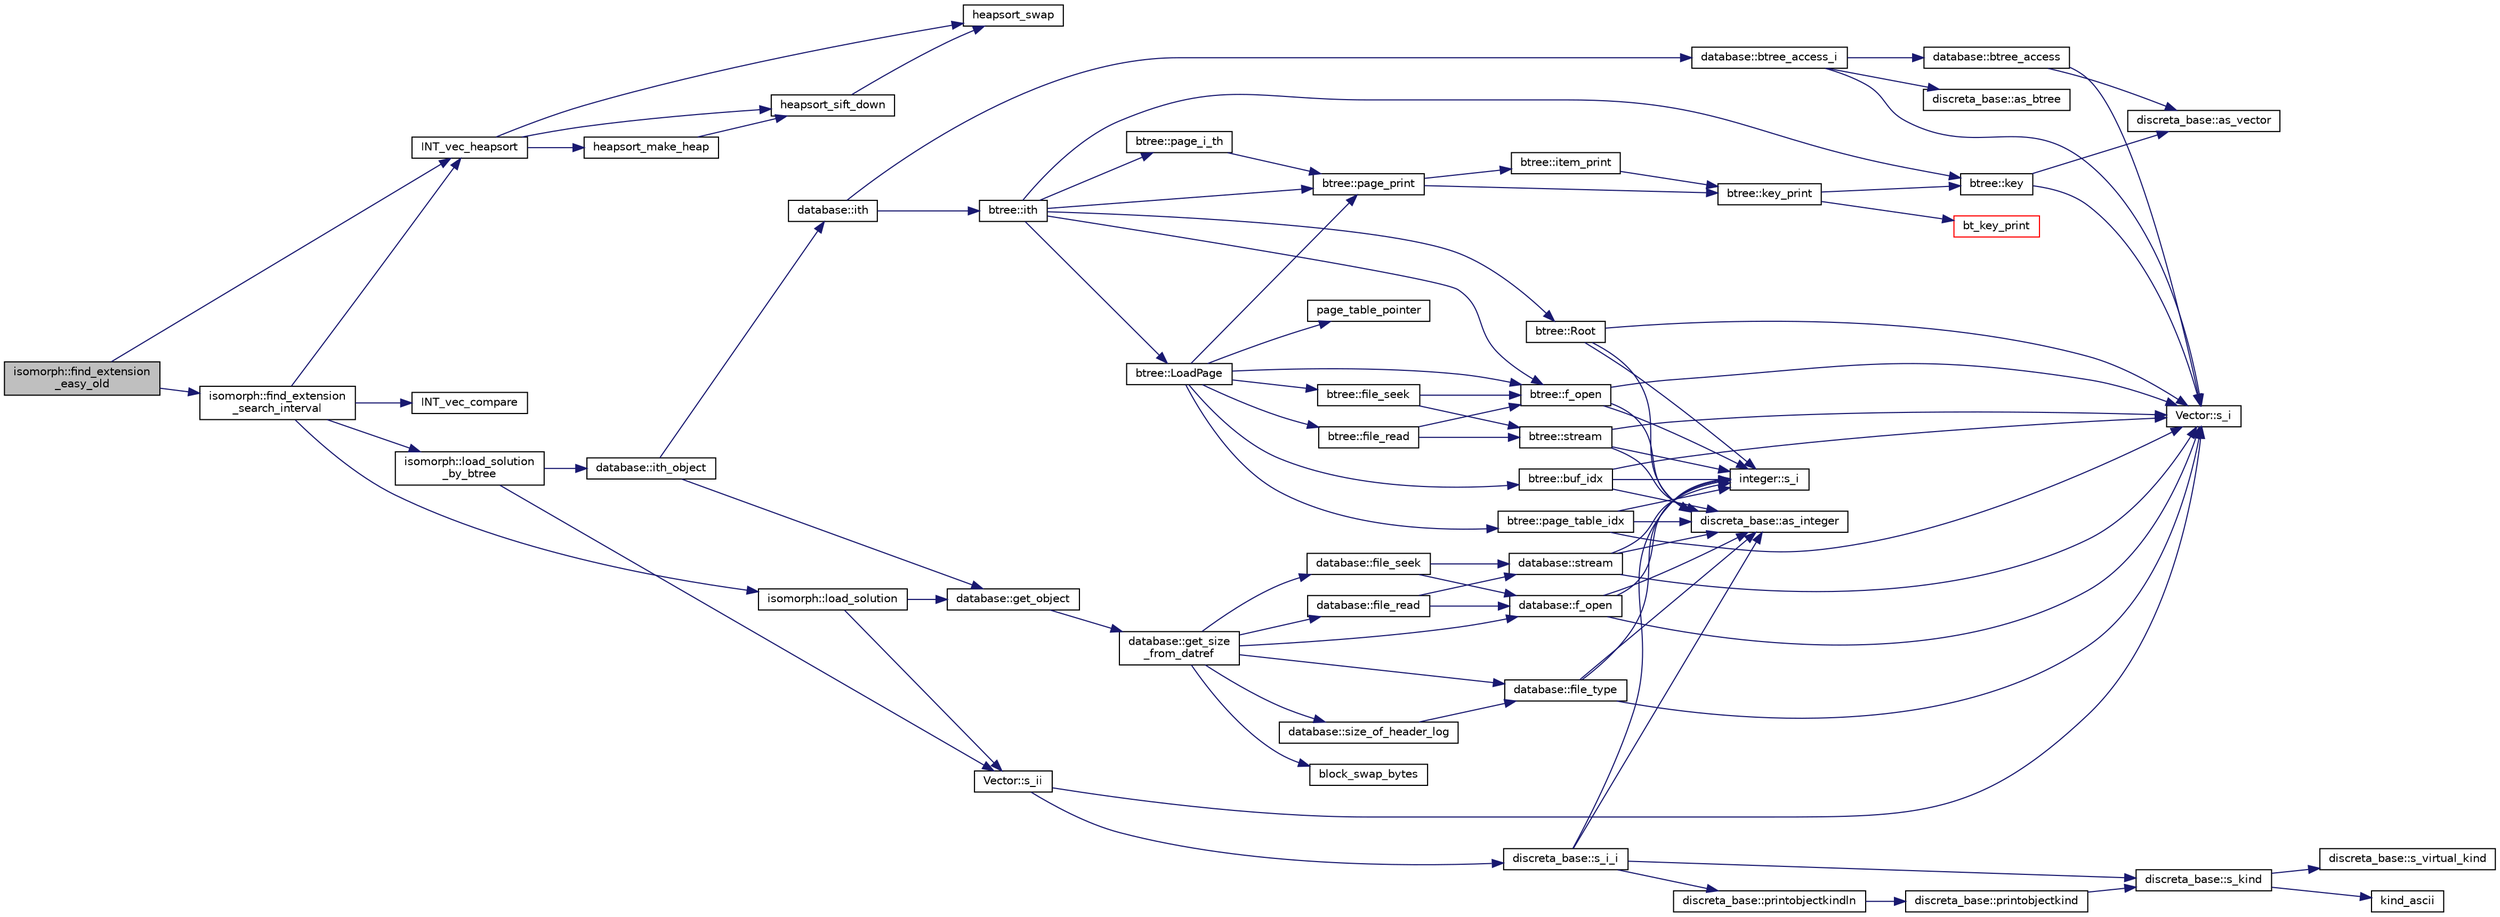 digraph "isomorph::find_extension_easy_old"
{
  edge [fontname="Helvetica",fontsize="10",labelfontname="Helvetica",labelfontsize="10"];
  node [fontname="Helvetica",fontsize="10",shape=record];
  rankdir="LR";
  Node2596 [label="isomorph::find_extension\l_easy_old",height=0.2,width=0.4,color="black", fillcolor="grey75", style="filled", fontcolor="black"];
  Node2596 -> Node2597 [color="midnightblue",fontsize="10",style="solid",fontname="Helvetica"];
  Node2597 [label="INT_vec_heapsort",height=0.2,width=0.4,color="black", fillcolor="white", style="filled",URL="$d5/de2/foundations_2data__structures_2data__structures_8h.html#a3590ad9987f801fbfc94634300182f39"];
  Node2597 -> Node2598 [color="midnightblue",fontsize="10",style="solid",fontname="Helvetica"];
  Node2598 [label="heapsort_make_heap",height=0.2,width=0.4,color="black", fillcolor="white", style="filled",URL="$d4/dd7/sorting_8_c.html#a42f24453d7d77eeb1338ebd1a13cfdbb"];
  Node2598 -> Node2599 [color="midnightblue",fontsize="10",style="solid",fontname="Helvetica"];
  Node2599 [label="heapsort_sift_down",height=0.2,width=0.4,color="black", fillcolor="white", style="filled",URL="$d4/dd7/sorting_8_c.html#a65cbb1a6a3f01f511673705437ddc18b"];
  Node2599 -> Node2600 [color="midnightblue",fontsize="10",style="solid",fontname="Helvetica"];
  Node2600 [label="heapsort_swap",height=0.2,width=0.4,color="black", fillcolor="white", style="filled",URL="$d4/dd7/sorting_8_c.html#a8f048362e6065297b19b6975bcbbfcc6"];
  Node2597 -> Node2600 [color="midnightblue",fontsize="10",style="solid",fontname="Helvetica"];
  Node2597 -> Node2599 [color="midnightblue",fontsize="10",style="solid",fontname="Helvetica"];
  Node2596 -> Node2601 [color="midnightblue",fontsize="10",style="solid",fontname="Helvetica"];
  Node2601 [label="isomorph::find_extension\l_search_interval",height=0.2,width=0.4,color="black", fillcolor="white", style="filled",URL="$d3/d5f/classisomorph.html#af2d3de77d6df176083f2af2e1108ccb4"];
  Node2601 -> Node2602 [color="midnightblue",fontsize="10",style="solid",fontname="Helvetica"];
  Node2602 [label="isomorph::load_solution\l_by_btree",height=0.2,width=0.4,color="black", fillcolor="white", style="filled",URL="$d3/d5f/classisomorph.html#a7e1d9b879292c9f8c6a83c03073826f3"];
  Node2602 -> Node2603 [color="midnightblue",fontsize="10",style="solid",fontname="Helvetica"];
  Node2603 [label="database::ith_object",height=0.2,width=0.4,color="black", fillcolor="white", style="filled",URL="$db/d72/classdatabase.html#a1516bb38a4c846172354291271700d07"];
  Node2603 -> Node2604 [color="midnightblue",fontsize="10",style="solid",fontname="Helvetica"];
  Node2604 [label="database::ith",height=0.2,width=0.4,color="black", fillcolor="white", style="filled",URL="$db/d72/classdatabase.html#af17af33b686cba55558237b04714108f"];
  Node2604 -> Node2605 [color="midnightblue",fontsize="10",style="solid",fontname="Helvetica"];
  Node2605 [label="database::btree_access_i",height=0.2,width=0.4,color="black", fillcolor="white", style="filled",URL="$db/d72/classdatabase.html#a215047d1b32b8bd54f91a7bdca168eee"];
  Node2605 -> Node2606 [color="midnightblue",fontsize="10",style="solid",fontname="Helvetica"];
  Node2606 [label="database::btree_access",height=0.2,width=0.4,color="black", fillcolor="white", style="filled",URL="$db/d72/classdatabase.html#a30109ba5488b06111439f887fc1ac499"];
  Node2606 -> Node2607 [color="midnightblue",fontsize="10",style="solid",fontname="Helvetica"];
  Node2607 [label="Vector::s_i",height=0.2,width=0.4,color="black", fillcolor="white", style="filled",URL="$d5/db2/class_vector.html#a1c4fe1752523df8119f70dd550244871"];
  Node2606 -> Node2608 [color="midnightblue",fontsize="10",style="solid",fontname="Helvetica"];
  Node2608 [label="discreta_base::as_vector",height=0.2,width=0.4,color="black", fillcolor="white", style="filled",URL="$d7/d71/classdiscreta__base.html#a7bdd6cae39c380b128ee9e17e42cf020"];
  Node2605 -> Node2607 [color="midnightblue",fontsize="10",style="solid",fontname="Helvetica"];
  Node2605 -> Node2609 [color="midnightblue",fontsize="10",style="solid",fontname="Helvetica"];
  Node2609 [label="discreta_base::as_btree",height=0.2,width=0.4,color="black", fillcolor="white", style="filled",URL="$d7/d71/classdiscreta__base.html#a78e76674cef2ec113c17989c11288778"];
  Node2604 -> Node2610 [color="midnightblue",fontsize="10",style="solid",fontname="Helvetica"];
  Node2610 [label="btree::ith",height=0.2,width=0.4,color="black", fillcolor="white", style="filled",URL="$dd/db0/classbtree.html#aba50733eb0d292c2fd103cd6721cc1d6"];
  Node2610 -> Node2611 [color="midnightblue",fontsize="10",style="solid",fontname="Helvetica"];
  Node2611 [label="btree::f_open",height=0.2,width=0.4,color="black", fillcolor="white", style="filled",URL="$dd/db0/classbtree.html#a192d74607f02ea8e0ad631d6e6fd6704"];
  Node2611 -> Node2607 [color="midnightblue",fontsize="10",style="solid",fontname="Helvetica"];
  Node2611 -> Node2612 [color="midnightblue",fontsize="10",style="solid",fontname="Helvetica"];
  Node2612 [label="discreta_base::as_integer",height=0.2,width=0.4,color="black", fillcolor="white", style="filled",URL="$d7/d71/classdiscreta__base.html#a00d7691eaf874fd283d942692fe8dd26"];
  Node2611 -> Node2613 [color="midnightblue",fontsize="10",style="solid",fontname="Helvetica"];
  Node2613 [label="integer::s_i",height=0.2,width=0.4,color="black", fillcolor="white", style="filled",URL="$d0/de5/classinteger.html#adf28e9f94d4c844adaa950deeb80b904"];
  Node2610 -> Node2614 [color="midnightblue",fontsize="10",style="solid",fontname="Helvetica"];
  Node2614 [label="btree::Root",height=0.2,width=0.4,color="black", fillcolor="white", style="filled",URL="$dd/db0/classbtree.html#a2fd65be715ab94bf4a764c4f582a642b"];
  Node2614 -> Node2607 [color="midnightblue",fontsize="10",style="solid",fontname="Helvetica"];
  Node2614 -> Node2612 [color="midnightblue",fontsize="10",style="solid",fontname="Helvetica"];
  Node2614 -> Node2613 [color="midnightblue",fontsize="10",style="solid",fontname="Helvetica"];
  Node2610 -> Node2615 [color="midnightblue",fontsize="10",style="solid",fontname="Helvetica"];
  Node2615 [label="btree::LoadPage",height=0.2,width=0.4,color="black", fillcolor="white", style="filled",URL="$dd/db0/classbtree.html#a29d23b8b151b6b793aa1184ca6ccc947"];
  Node2615 -> Node2611 [color="midnightblue",fontsize="10",style="solid",fontname="Helvetica"];
  Node2615 -> Node2616 [color="midnightblue",fontsize="10",style="solid",fontname="Helvetica"];
  Node2616 [label="btree::buf_idx",height=0.2,width=0.4,color="black", fillcolor="white", style="filled",URL="$dd/db0/classbtree.html#a6a928fc93c93d8b5a83ad1ba699b453e"];
  Node2616 -> Node2607 [color="midnightblue",fontsize="10",style="solid",fontname="Helvetica"];
  Node2616 -> Node2612 [color="midnightblue",fontsize="10",style="solid",fontname="Helvetica"];
  Node2616 -> Node2613 [color="midnightblue",fontsize="10",style="solid",fontname="Helvetica"];
  Node2615 -> Node2617 [color="midnightblue",fontsize="10",style="solid",fontname="Helvetica"];
  Node2617 [label="page_table_pointer",height=0.2,width=0.4,color="black", fillcolor="white", style="filled",URL="$d9/d60/discreta_8h.html#a53208086adbea2817fe45f917410d9d0"];
  Node2615 -> Node2618 [color="midnightblue",fontsize="10",style="solid",fontname="Helvetica"];
  Node2618 [label="btree::page_table_idx",height=0.2,width=0.4,color="black", fillcolor="white", style="filled",URL="$dd/db0/classbtree.html#abc6a6f309e4c61cb5a7f4c4a248d384d"];
  Node2618 -> Node2607 [color="midnightblue",fontsize="10",style="solid",fontname="Helvetica"];
  Node2618 -> Node2612 [color="midnightblue",fontsize="10",style="solid",fontname="Helvetica"];
  Node2618 -> Node2613 [color="midnightblue",fontsize="10",style="solid",fontname="Helvetica"];
  Node2615 -> Node2619 [color="midnightblue",fontsize="10",style="solid",fontname="Helvetica"];
  Node2619 [label="btree::file_seek",height=0.2,width=0.4,color="black", fillcolor="white", style="filled",URL="$dd/db0/classbtree.html#a829c985973c7c164fda2d81398e13504"];
  Node2619 -> Node2611 [color="midnightblue",fontsize="10",style="solid",fontname="Helvetica"];
  Node2619 -> Node2620 [color="midnightblue",fontsize="10",style="solid",fontname="Helvetica"];
  Node2620 [label="btree::stream",height=0.2,width=0.4,color="black", fillcolor="white", style="filled",URL="$dd/db0/classbtree.html#af99e68df8c3674b7d77ed80a8bbcffac"];
  Node2620 -> Node2607 [color="midnightblue",fontsize="10",style="solid",fontname="Helvetica"];
  Node2620 -> Node2612 [color="midnightblue",fontsize="10",style="solid",fontname="Helvetica"];
  Node2620 -> Node2613 [color="midnightblue",fontsize="10",style="solid",fontname="Helvetica"];
  Node2615 -> Node2621 [color="midnightblue",fontsize="10",style="solid",fontname="Helvetica"];
  Node2621 [label="btree::file_read",height=0.2,width=0.4,color="black", fillcolor="white", style="filled",URL="$dd/db0/classbtree.html#ab0b9bbc01c3d3836048934e90aec5f6c"];
  Node2621 -> Node2611 [color="midnightblue",fontsize="10",style="solid",fontname="Helvetica"];
  Node2621 -> Node2620 [color="midnightblue",fontsize="10",style="solid",fontname="Helvetica"];
  Node2615 -> Node2622 [color="midnightblue",fontsize="10",style="solid",fontname="Helvetica"];
  Node2622 [label="btree::page_print",height=0.2,width=0.4,color="black", fillcolor="white", style="filled",URL="$dd/db0/classbtree.html#ae6ffbcdff58a0c738d1a0e27a963da5d"];
  Node2622 -> Node2623 [color="midnightblue",fontsize="10",style="solid",fontname="Helvetica"];
  Node2623 [label="btree::item_print",height=0.2,width=0.4,color="black", fillcolor="white", style="filled",URL="$dd/db0/classbtree.html#aca05a17e852f911cf7b1a971e7e7ad08"];
  Node2623 -> Node2624 [color="midnightblue",fontsize="10",style="solid",fontname="Helvetica"];
  Node2624 [label="btree::key_print",height=0.2,width=0.4,color="black", fillcolor="white", style="filled",URL="$dd/db0/classbtree.html#a4d527d5afa4891a2fa69fc1a07c48627"];
  Node2624 -> Node2625 [color="midnightblue",fontsize="10",style="solid",fontname="Helvetica"];
  Node2625 [label="bt_key_print",height=0.2,width=0.4,color="red", fillcolor="white", style="filled",URL="$d0/db3/bt__key_8_c.html#a14b2a3662044cca4e54d45f271c947aa"];
  Node2624 -> Node2633 [color="midnightblue",fontsize="10",style="solid",fontname="Helvetica"];
  Node2633 [label="btree::key",height=0.2,width=0.4,color="black", fillcolor="white", style="filled",URL="$dd/db0/classbtree.html#abc561b2c60acc5a699637b7eb2549503"];
  Node2633 -> Node2607 [color="midnightblue",fontsize="10",style="solid",fontname="Helvetica"];
  Node2633 -> Node2608 [color="midnightblue",fontsize="10",style="solid",fontname="Helvetica"];
  Node2622 -> Node2624 [color="midnightblue",fontsize="10",style="solid",fontname="Helvetica"];
  Node2610 -> Node2622 [color="midnightblue",fontsize="10",style="solid",fontname="Helvetica"];
  Node2610 -> Node2634 [color="midnightblue",fontsize="10",style="solid",fontname="Helvetica"];
  Node2634 [label="btree::page_i_th",height=0.2,width=0.4,color="black", fillcolor="white", style="filled",URL="$dd/db0/classbtree.html#a46150b5fbb59f760f6269ce559b38525"];
  Node2634 -> Node2622 [color="midnightblue",fontsize="10",style="solid",fontname="Helvetica"];
  Node2610 -> Node2633 [color="midnightblue",fontsize="10",style="solid",fontname="Helvetica"];
  Node2603 -> Node2635 [color="midnightblue",fontsize="10",style="solid",fontname="Helvetica"];
  Node2635 [label="database::get_object",height=0.2,width=0.4,color="black", fillcolor="white", style="filled",URL="$db/d72/classdatabase.html#a2f58ec1301addabc2fb6544038e108c6"];
  Node2635 -> Node2636 [color="midnightblue",fontsize="10",style="solid",fontname="Helvetica"];
  Node2636 [label="database::get_size\l_from_datref",height=0.2,width=0.4,color="black", fillcolor="white", style="filled",URL="$db/d72/classdatabase.html#ae71e4c19b07a2d67682fbd4b069e9a7e"];
  Node2636 -> Node2637 [color="midnightblue",fontsize="10",style="solid",fontname="Helvetica"];
  Node2637 [label="database::f_open",height=0.2,width=0.4,color="black", fillcolor="white", style="filled",URL="$db/d72/classdatabase.html#a2cac52c70b09d1a6771bddab2220b3e7"];
  Node2637 -> Node2607 [color="midnightblue",fontsize="10",style="solid",fontname="Helvetica"];
  Node2637 -> Node2612 [color="midnightblue",fontsize="10",style="solid",fontname="Helvetica"];
  Node2637 -> Node2613 [color="midnightblue",fontsize="10",style="solid",fontname="Helvetica"];
  Node2636 -> Node2638 [color="midnightblue",fontsize="10",style="solid",fontname="Helvetica"];
  Node2638 [label="database::file_type",height=0.2,width=0.4,color="black", fillcolor="white", style="filled",URL="$db/d72/classdatabase.html#a9dce80d625548b03b8317641b674cd9b"];
  Node2638 -> Node2607 [color="midnightblue",fontsize="10",style="solid",fontname="Helvetica"];
  Node2638 -> Node2612 [color="midnightblue",fontsize="10",style="solid",fontname="Helvetica"];
  Node2638 -> Node2613 [color="midnightblue",fontsize="10",style="solid",fontname="Helvetica"];
  Node2636 -> Node2639 [color="midnightblue",fontsize="10",style="solid",fontname="Helvetica"];
  Node2639 [label="database::file_seek",height=0.2,width=0.4,color="black", fillcolor="white", style="filled",URL="$db/d72/classdatabase.html#a67ff377651f4ac089241ebff60e17ed6"];
  Node2639 -> Node2637 [color="midnightblue",fontsize="10",style="solid",fontname="Helvetica"];
  Node2639 -> Node2640 [color="midnightblue",fontsize="10",style="solid",fontname="Helvetica"];
  Node2640 [label="database::stream",height=0.2,width=0.4,color="black", fillcolor="white", style="filled",URL="$db/d72/classdatabase.html#a8b91f87e7cd92b8207cbc48edde9d69e"];
  Node2640 -> Node2607 [color="midnightblue",fontsize="10",style="solid",fontname="Helvetica"];
  Node2640 -> Node2612 [color="midnightblue",fontsize="10",style="solid",fontname="Helvetica"];
  Node2640 -> Node2613 [color="midnightblue",fontsize="10",style="solid",fontname="Helvetica"];
  Node2636 -> Node2641 [color="midnightblue",fontsize="10",style="solid",fontname="Helvetica"];
  Node2641 [label="database::size_of_header_log",height=0.2,width=0.4,color="black", fillcolor="white", style="filled",URL="$db/d72/classdatabase.html#a2ed2d1231bc36e5267f6a8bac422738d"];
  Node2641 -> Node2638 [color="midnightblue",fontsize="10",style="solid",fontname="Helvetica"];
  Node2636 -> Node2642 [color="midnightblue",fontsize="10",style="solid",fontname="Helvetica"];
  Node2642 [label="database::file_read",height=0.2,width=0.4,color="black", fillcolor="white", style="filled",URL="$db/d72/classdatabase.html#ac743549af82d694be57c5a120987ed37"];
  Node2642 -> Node2637 [color="midnightblue",fontsize="10",style="solid",fontname="Helvetica"];
  Node2642 -> Node2640 [color="midnightblue",fontsize="10",style="solid",fontname="Helvetica"];
  Node2636 -> Node2643 [color="midnightblue",fontsize="10",style="solid",fontname="Helvetica"];
  Node2643 [label="block_swap_bytes",height=0.2,width=0.4,color="black", fillcolor="white", style="filled",URL="$d5/db4/io__and__os_8h.html#a55c0738dadea7a508621f4af1e9ff8f3"];
  Node2602 -> Node2644 [color="midnightblue",fontsize="10",style="solid",fontname="Helvetica"];
  Node2644 [label="Vector::s_ii",height=0.2,width=0.4,color="black", fillcolor="white", style="filled",URL="$d5/db2/class_vector.html#a75d4942cc7b9794717b4846c10520db8"];
  Node2644 -> Node2607 [color="midnightblue",fontsize="10",style="solid",fontname="Helvetica"];
  Node2644 -> Node2645 [color="midnightblue",fontsize="10",style="solid",fontname="Helvetica"];
  Node2645 [label="discreta_base::s_i_i",height=0.2,width=0.4,color="black", fillcolor="white", style="filled",URL="$d7/d71/classdiscreta__base.html#aadb92c01fbe69b3034b0214b33fbc735"];
  Node2645 -> Node2646 [color="midnightblue",fontsize="10",style="solid",fontname="Helvetica"];
  Node2646 [label="discreta_base::s_kind",height=0.2,width=0.4,color="black", fillcolor="white", style="filled",URL="$d7/d71/classdiscreta__base.html#a8a830025c74adbbc3362418a7c2ba157"];
  Node2646 -> Node2647 [color="midnightblue",fontsize="10",style="solid",fontname="Helvetica"];
  Node2647 [label="discreta_base::s_virtual_kind",height=0.2,width=0.4,color="black", fillcolor="white", style="filled",URL="$d7/d71/classdiscreta__base.html#a52778a6d6943a468be083d0785d418fb"];
  Node2646 -> Node2648 [color="midnightblue",fontsize="10",style="solid",fontname="Helvetica"];
  Node2648 [label="kind_ascii",height=0.2,width=0.4,color="black", fillcolor="white", style="filled",URL="$d9/d60/discreta_8h.html#ad0ce825a9f29bc6cec27e1b64cfe27bf"];
  Node2645 -> Node2649 [color="midnightblue",fontsize="10",style="solid",fontname="Helvetica"];
  Node2649 [label="discreta_base::printobjectkindln",height=0.2,width=0.4,color="black", fillcolor="white", style="filled",URL="$d7/d71/classdiscreta__base.html#a677ccc8f392ebedde05e453f8cf59559"];
  Node2649 -> Node2650 [color="midnightblue",fontsize="10",style="solid",fontname="Helvetica"];
  Node2650 [label="discreta_base::printobjectkind",height=0.2,width=0.4,color="black", fillcolor="white", style="filled",URL="$d7/d71/classdiscreta__base.html#aa75a1314aa706909b029664944904231"];
  Node2650 -> Node2646 [color="midnightblue",fontsize="10",style="solid",fontname="Helvetica"];
  Node2645 -> Node2612 [color="midnightblue",fontsize="10",style="solid",fontname="Helvetica"];
  Node2645 -> Node2613 [color="midnightblue",fontsize="10",style="solid",fontname="Helvetica"];
  Node2601 -> Node2651 [color="midnightblue",fontsize="10",style="solid",fontname="Helvetica"];
  Node2651 [label="isomorph::load_solution",height=0.2,width=0.4,color="black", fillcolor="white", style="filled",URL="$d3/d5f/classisomorph.html#a18df8e5d8ba2c2fe7c6d59a2d42768a5"];
  Node2651 -> Node2635 [color="midnightblue",fontsize="10",style="solid",fontname="Helvetica"];
  Node2651 -> Node2644 [color="midnightblue",fontsize="10",style="solid",fontname="Helvetica"];
  Node2601 -> Node2597 [color="midnightblue",fontsize="10",style="solid",fontname="Helvetica"];
  Node2601 -> Node2652 [color="midnightblue",fontsize="10",style="solid",fontname="Helvetica"];
  Node2652 [label="INT_vec_compare",height=0.2,width=0.4,color="black", fillcolor="white", style="filled",URL="$d5/de2/foundations_2data__structures_2data__structures_8h.html#ac1a17fca23fb4a338aef8547a4c2fded"];
}
